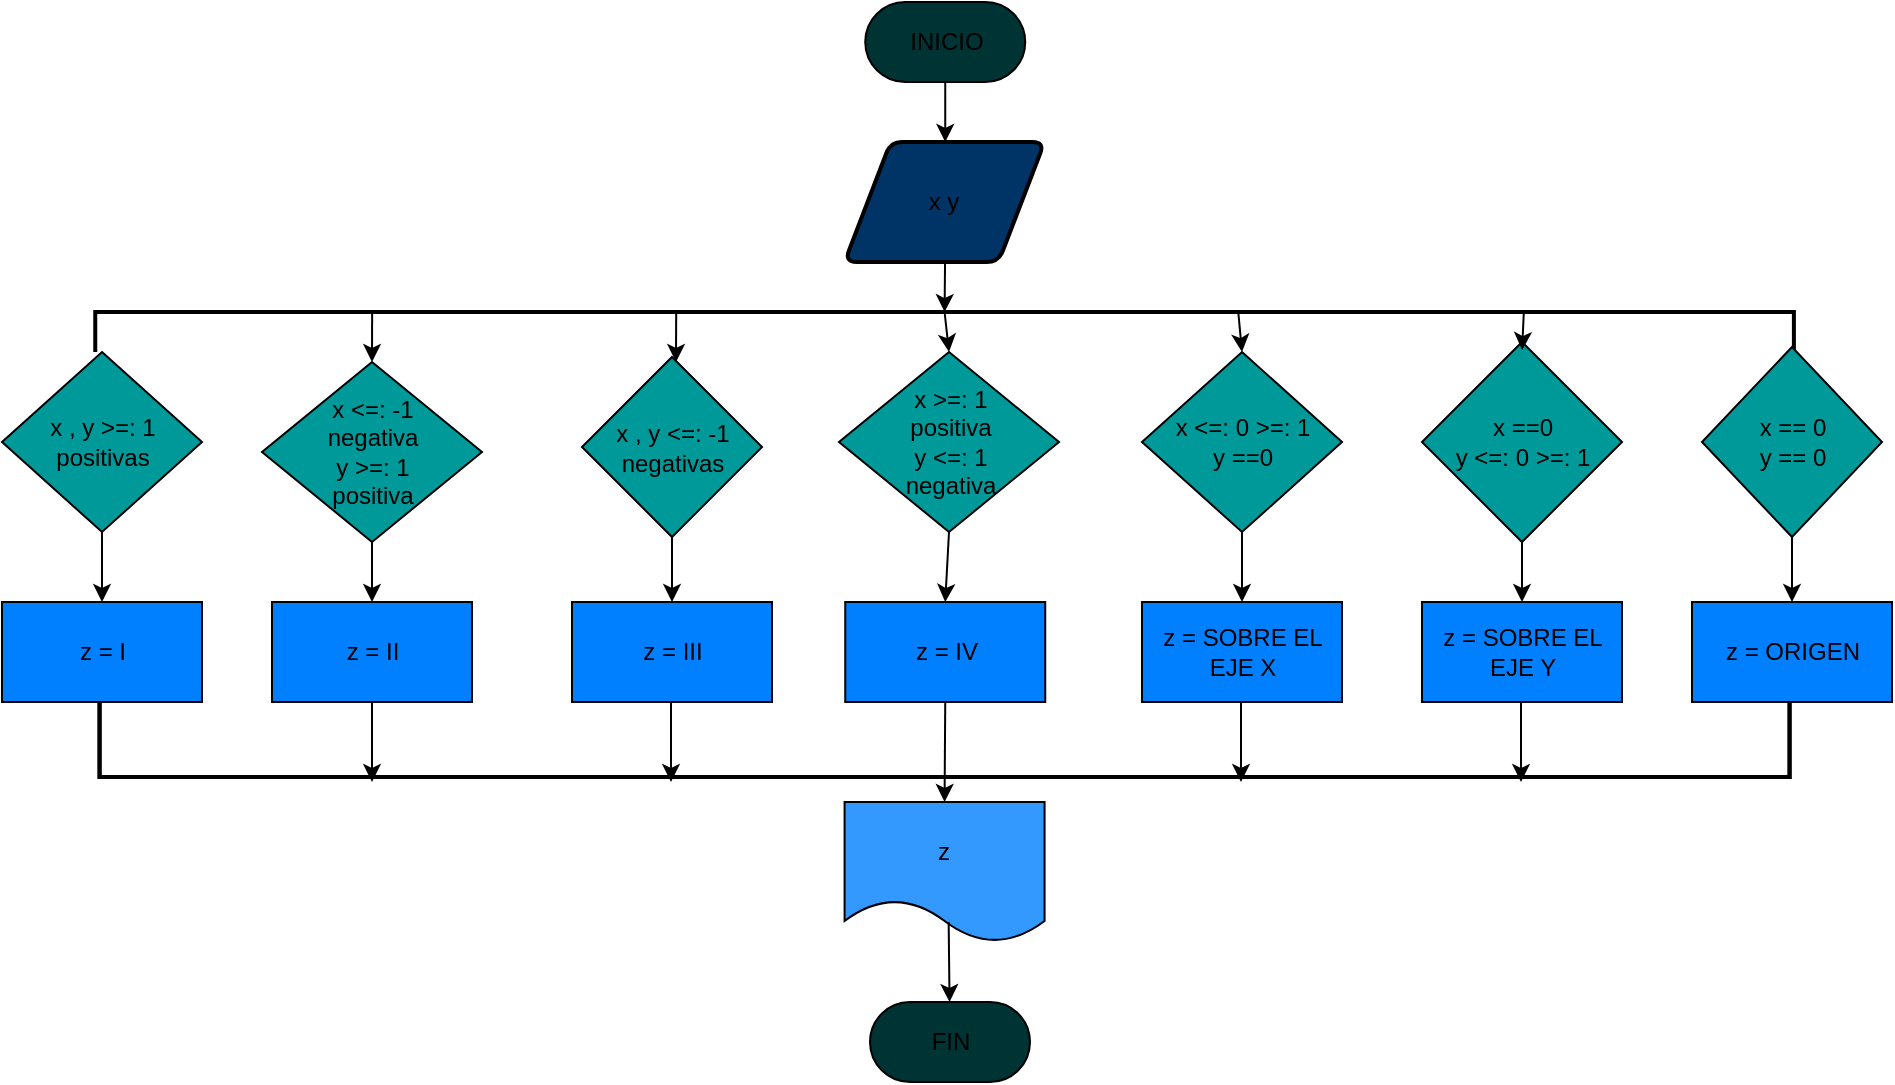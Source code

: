 <mxfile>
    <diagram id="QoUaugS-agS9BkGi2WX4" name="Página-1">
        <mxGraphModel dx="1633" dy="470" grid="1" gridSize="10" guides="1" tooltips="1" connect="1" arrows="1" fold="1" page="1" pageScale="1" pageWidth="827" pageHeight="1169" math="0" shadow="0">
            <root>
                <mxCell id="0"/>
                <mxCell id="1" parent="0"/>
                <mxCell id="4" style="edgeStyle=none;html=1;exitX=0.5;exitY=0.5;exitDx=0;exitDy=15;exitPerimeter=0;entryX=0.5;entryY=0;entryDx=0;entryDy=0;" edge="1" parent="1" source="2">
                    <mxGeometry relative="1" as="geometry">
                        <mxPoint x="411.62" y="90" as="targetPoint"/>
                    </mxGeometry>
                </mxCell>
                <mxCell id="2" value="INICIO" style="html=1;dashed=0;whitespace=wrap;shape=mxgraph.dfd.start;fillColor=#003333;" vertex="1" parent="1">
                    <mxGeometry x="371.62" y="20" width="80" height="40" as="geometry"/>
                </mxCell>
                <mxCell id="15" style="edgeStyle=none;html=1;exitX=0.5;exitY=1;exitDx=0;exitDy=0;entryX=0;entryY=0.5;entryDx=0;entryDy=0;entryPerimeter=0;" edge="1" parent="1" target="12">
                    <mxGeometry relative="1" as="geometry">
                        <mxPoint x="411.62" y="140" as="sourcePoint"/>
                    </mxGeometry>
                </mxCell>
                <mxCell id="47" style="edgeStyle=none;html=1;exitX=0.5;exitY=1;exitDx=0;exitDy=0;entryX=0.5;entryY=0;entryDx=0;entryDy=0;" edge="1" parent="1" source="5" target="32">
                    <mxGeometry relative="1" as="geometry"/>
                </mxCell>
                <mxCell id="48" style="edgeStyle=none;html=1;exitX=0.5;exitY=1;exitDx=0;exitDy=0;entryX=0.5;entryY=0;entryDx=0;entryDy=0;" edge="1" parent="1" source="6" target="33">
                    <mxGeometry relative="1" as="geometry"/>
                </mxCell>
                <mxCell id="6" value="x &amp;lt;=: -1 &lt;br&gt;negativa&lt;br&gt;y &amp;gt;=: 1 &lt;br&gt;positiva" style="shape=rhombus;html=1;dashed=0;whitespace=wrap;perimeter=rhombusPerimeter;fillColor=#009999;" vertex="1" parent="1">
                    <mxGeometry x="70" y="200" width="110" height="90" as="geometry"/>
                </mxCell>
                <mxCell id="49" style="edgeStyle=none;html=1;exitX=0.5;exitY=1;exitDx=0;exitDy=0;entryX=0.5;entryY=0;entryDx=0;entryDy=0;" edge="1" parent="1" source="7" target="34">
                    <mxGeometry relative="1" as="geometry"/>
                </mxCell>
                <mxCell id="7" value="x , y &amp;lt;=: -1&lt;br&gt;negativas" style="shape=rhombus;html=1;dashed=0;whitespace=wrap;perimeter=rhombusPerimeter;fillColor=#009999;" vertex="1" parent="1">
                    <mxGeometry x="230" y="197.5" width="90" height="90" as="geometry"/>
                </mxCell>
                <mxCell id="50" style="edgeStyle=none;html=1;exitX=0.5;exitY=1;exitDx=0;exitDy=0;entryX=0.5;entryY=0;entryDx=0;entryDy=0;" edge="1" parent="1" source="8" target="35">
                    <mxGeometry relative="1" as="geometry"/>
                </mxCell>
                <mxCell id="8" value="x &amp;gt;=: 1 &lt;br&gt;positiva&lt;br&gt;y &amp;lt;=: 1 &lt;br&gt;negativa" style="shape=rhombus;html=1;dashed=0;whitespace=wrap;perimeter=rhombusPerimeter;fillColor=#009999;" vertex="1" parent="1">
                    <mxGeometry x="358.5" y="195" width="110" height="90" as="geometry"/>
                </mxCell>
                <mxCell id="51" style="edgeStyle=none;html=1;exitX=0.5;exitY=1;exitDx=0;exitDy=0;entryX=0.5;entryY=0;entryDx=0;entryDy=0;" edge="1" parent="1" source="9" target="37">
                    <mxGeometry relative="1" as="geometry"/>
                </mxCell>
                <mxCell id="9" value="x &amp;lt;=: 0 &amp;gt;=: 1&lt;br&gt;y ==0" style="shape=rhombus;html=1;dashed=0;whitespace=wrap;perimeter=rhombusPerimeter;fillColor=#009999;" vertex="1" parent="1">
                    <mxGeometry x="510" y="195" width="100" height="90" as="geometry"/>
                </mxCell>
                <mxCell id="52" style="edgeStyle=none;html=1;exitX=0.5;exitY=1;exitDx=0;exitDy=0;entryX=0.5;entryY=0;entryDx=0;entryDy=0;" edge="1" parent="1" source="10" target="38">
                    <mxGeometry relative="1" as="geometry"/>
                </mxCell>
                <mxCell id="10" value="x ==0&lt;br&gt;y &amp;lt;=: 0 &amp;gt;=: 1" style="shape=rhombus;html=1;dashed=0;whitespace=wrap;perimeter=rhombusPerimeter;fillColor=#009999;" vertex="1" parent="1">
                    <mxGeometry x="650" y="190" width="100" height="100" as="geometry"/>
                </mxCell>
                <mxCell id="12" value="" style="strokeWidth=2;html=1;shape=mxgraph.flowchart.annotation_1;align=left;pointerEvents=1;rotation=90;" vertex="1" parent="1">
                    <mxGeometry x="401.29" y="-239.66" width="20" height="849.33" as="geometry"/>
                </mxCell>
                <mxCell id="53" style="edgeStyle=none;html=1;exitX=0.5;exitY=1;exitDx=0;exitDy=0;entryX=0.5;entryY=0;entryDx=0;entryDy=0;" edge="1" parent="1" source="20" target="39">
                    <mxGeometry relative="1" as="geometry"/>
                </mxCell>
                <mxCell id="20" value="x == 0&lt;br&gt;y == 0" style="shape=rhombus;html=1;dashed=0;whitespace=wrap;perimeter=rhombusPerimeter;fillColor=#009999;" vertex="1" parent="1">
                    <mxGeometry x="790" y="192.5" width="90" height="95" as="geometry"/>
                </mxCell>
                <mxCell id="24" value="" style="endArrow=classic;html=1;exitX=0;exitY=0.837;exitDx=0;exitDy=0;exitPerimeter=0;" edge="1" parent="1" source="12">
                    <mxGeometry width="50" height="50" relative="1" as="geometry">
                        <mxPoint x="128" y="170" as="sourcePoint"/>
                        <mxPoint x="125" y="200" as="targetPoint"/>
                    </mxGeometry>
                </mxCell>
                <mxCell id="25" value="" style="endArrow=classic;html=1;exitX=0;exitY=0.658;exitDx=0;exitDy=0;exitPerimeter=0;" edge="1" parent="1" source="12">
                    <mxGeometry width="50" height="50" relative="1" as="geometry">
                        <mxPoint x="135.066" y="185.005" as="sourcePoint"/>
                        <mxPoint x="277" y="200" as="targetPoint"/>
                    </mxGeometry>
                </mxCell>
                <mxCell id="26" value="" style="endArrow=classic;html=1;exitX=0;exitY=0.5;exitDx=0;exitDy=0;exitPerimeter=0;entryX=0.5;entryY=0;entryDx=0;entryDy=0;" edge="1" parent="1" source="12" target="8">
                    <mxGeometry width="50" height="50" relative="1" as="geometry">
                        <mxPoint x="145.066" y="195.005" as="sourcePoint"/>
                        <mxPoint x="145" y="220" as="targetPoint"/>
                    </mxGeometry>
                </mxCell>
                <mxCell id="27" value="" style="endArrow=classic;html=1;exitX=0.05;exitY=0.327;exitDx=0;exitDy=0;exitPerimeter=0;entryX=0.5;entryY=0;entryDx=0;entryDy=0;" edge="1" parent="1" source="12" target="9">
                    <mxGeometry width="50" height="50" relative="1" as="geometry">
                        <mxPoint x="155.066" y="205.005" as="sourcePoint"/>
                        <mxPoint x="155" y="230" as="targetPoint"/>
                    </mxGeometry>
                </mxCell>
                <mxCell id="29" value="" style="endArrow=classic;html=1;exitX=0;exitY=0.159;exitDx=0;exitDy=0;exitPerimeter=0;entryX=0.95;entryY=0.16;entryDx=0;entryDy=0;entryPerimeter=0;" edge="1" parent="1" source="12" target="12">
                    <mxGeometry width="50" height="50" relative="1" as="geometry">
                        <mxPoint x="578.224" y="196.005" as="sourcePoint"/>
                        <mxPoint x="580" y="215" as="targetPoint"/>
                    </mxGeometry>
                </mxCell>
                <mxCell id="31" value="x y" style="shape=parallelogram;html=1;strokeWidth=2;perimeter=parallelogramPerimeter;whiteSpace=wrap;rounded=1;arcSize=12;size=0.23;fillColor=#003366;" vertex="1" parent="1">
                    <mxGeometry x="361.29" y="90" width="100" height="60" as="geometry"/>
                </mxCell>
                <mxCell id="56" style="edgeStyle=none;html=1;exitX=0.5;exitY=1;exitDx=0;exitDy=0;" edge="1" parent="1" source="33">
                    <mxGeometry relative="1" as="geometry">
                        <mxPoint x="125" y="410" as="targetPoint"/>
                    </mxGeometry>
                </mxCell>
                <mxCell id="33" value="z = II" style="html=1;dashed=0;whitespace=wrap;fillColor=#007FFF;" vertex="1" parent="1">
                    <mxGeometry x="75" y="320" width="100" height="50" as="geometry"/>
                </mxCell>
                <mxCell id="34" value="z = III" style="html=1;dashed=0;whitespace=wrap;fillColor=#007FFF;" vertex="1" parent="1">
                    <mxGeometry x="225" y="320" width="100" height="50" as="geometry"/>
                </mxCell>
                <mxCell id="46" style="edgeStyle=none;html=1;exitX=0.5;exitY=1;exitDx=0;exitDy=0;entryX=0.5;entryY=0;entryDx=0;entryDy=0;" edge="1" parent="1" source="35" target="40">
                    <mxGeometry relative="1" as="geometry"/>
                </mxCell>
                <mxCell id="35" value="z = IV" style="html=1;dashed=0;whitespace=wrap;fillColor=#007FFF;" vertex="1" parent="1">
                    <mxGeometry x="361.62" y="320" width="100" height="50" as="geometry"/>
                </mxCell>
                <mxCell id="37" value="z = SOBRE EL&lt;span style=&quot;color: rgba(0 , 0 , 0 , 0) ; font-family: monospace ; font-size: 0px&quot;&gt;%3CmxGraphModel%3E%3Croot%3E%3CmxCell%20id%3D%220%22%2F%3E%3CmxCell%20id%3D%221%22%20parent%3D%220%22%2F%3E%3CmxCell%20id%3D%222%22%20value%3D%22z%20%3D%20IV%22%20style%3D%22html%3D1%3Bdashed%3D0%3Bwhitespace%3Dwrap%3B%22%20vertex%3D%221%22%20parent%3D%221%22%3E%3CmxGeometry%20x%3D%22364%22%20y%3D%22320%22%20width%3D%22100%22%20height%3D%2250%22%20as%3D%22geometry%22%2F%3E%3C%2FmxCell%3E%3C%2Froot%3E%3C%2FmxGraphModel%3E&lt;/span&gt;&lt;br&gt;EJE X" style="html=1;dashed=0;whitespace=wrap;fillColor=#007FFF;" vertex="1" parent="1">
                    <mxGeometry x="510" y="320" width="100" height="50" as="geometry"/>
                </mxCell>
                <mxCell id="38" value="z = SOBRE EL&lt;span style=&quot;color: rgba(0 , 0 , 0 , 0) ; font-family: monospace ; font-size: 0px&quot;&gt;%3CmxGraphModel%3E%3Croot%3E%3CmxCell%20id%3D%220%22%2F%3E%3CmxCell%20id%3D%221%22%20parent%3D%220%22%2F%3E%3CmxCell%20id%3D%222%22%20value%3D%22z%20%3D%20IV%22%20style%3D%22html%3D1%3Bdashed%3D0%3Bwhitespace%3Dwrap%3B%22%20vertex%3D%221%22%20parent%3D%221%22%3E%3CmxGeometry%20x%3D%22364%22%20y%3D%22320%22%20width%3D%22100%22%20height%3D%2250%22%20as%3D%22geometry%22%2F%3E%3C%2FmxCell%3E%3C%2Froot%3E%3C%2FmxGraphModel%3E&lt;/span&gt;&lt;br&gt;EJE Y" style="html=1;dashed=0;whitespace=wrap;fillColor=#007FFF;" vertex="1" parent="1">
                    <mxGeometry x="650" y="320" width="100" height="50" as="geometry"/>
                </mxCell>
                <mxCell id="40" value="z" style="shape=document;whiteSpace=wrap;html=1;boundedLbl=1;dashed=0;flipH=1;fillColor=#3399FF;" vertex="1" parent="1">
                    <mxGeometry x="361.29" y="420" width="100" height="70" as="geometry"/>
                </mxCell>
                <mxCell id="41" value="FIN" style="html=1;dashed=0;whitespace=wrap;shape=mxgraph.dfd.start;fillColor=#003333;" vertex="1" parent="1">
                    <mxGeometry x="374" y="520" width="80" height="40" as="geometry"/>
                </mxCell>
                <mxCell id="42" style="edgeStyle=none;html=1;exitX=0.5;exitY=1;exitDx=0;exitDy=0;" edge="1" parent="1" target="41">
                    <mxGeometry relative="1" as="geometry">
                        <mxPoint x="413.33" y="480" as="sourcePoint"/>
                        <mxPoint x="413.0" y="515.005" as="targetPoint"/>
                    </mxGeometry>
                </mxCell>
                <mxCell id="44" value="" style="strokeWidth=2;html=1;shape=mxgraph.flowchart.annotation_1;align=left;pointerEvents=1;rotation=-90;" vertex="1" parent="1">
                    <mxGeometry x="386.29" y="-40" width="50" height="845" as="geometry"/>
                </mxCell>
                <mxCell id="32" value="z = I" style="html=1;dashed=0;whitespace=wrap;" vertex="1" parent="1">
                    <mxGeometry x="-60" y="320" width="100" height="50" as="geometry"/>
                </mxCell>
                <mxCell id="57" style="edgeStyle=none;html=1;exitX=0.5;exitY=1;exitDx=0;exitDy=0;" edge="1" parent="1">
                    <mxGeometry relative="1" as="geometry">
                        <mxPoint x="274.5" y="410" as="targetPoint"/>
                        <mxPoint x="274.5" y="370" as="sourcePoint"/>
                    </mxGeometry>
                </mxCell>
                <mxCell id="58" style="edgeStyle=none;html=1;exitX=0.5;exitY=1;exitDx=0;exitDy=0;" edge="1" parent="1">
                    <mxGeometry relative="1" as="geometry">
                        <mxPoint x="559.5" y="410" as="targetPoint"/>
                        <mxPoint x="559.5" y="370" as="sourcePoint"/>
                    </mxGeometry>
                </mxCell>
                <mxCell id="59" style="edgeStyle=none;html=1;exitX=0.5;exitY=1;exitDx=0;exitDy=0;" edge="1" parent="1">
                    <mxGeometry relative="1" as="geometry">
                        <mxPoint x="699.5" y="410" as="targetPoint"/>
                        <mxPoint x="699.5" y="370" as="sourcePoint"/>
                    </mxGeometry>
                </mxCell>
                <mxCell id="5" value="x , y &amp;gt;=: 1&lt;br&gt;positivas" style="shape=rhombus;html=1;dashed=0;whitespace=wrap;perimeter=rhombusPerimeter;fillColor=#009999;" vertex="1" parent="1">
                    <mxGeometry x="-60" y="195" width="100" height="90" as="geometry"/>
                </mxCell>
                <mxCell id="61" value="" style="strokeWidth=2;html=1;shape=mxgraph.flowchart.annotation_1;align=left;pointerEvents=1;rotation=-90;" vertex="1" parent="1">
                    <mxGeometry x="386.29" y="-40" width="50" height="845" as="geometry"/>
                </mxCell>
                <mxCell id="60" value="z = I" style="html=1;dashed=0;whitespace=wrap;fillColor=#007FFF;" vertex="1" parent="1">
                    <mxGeometry x="-60" y="320" width="100" height="50" as="geometry"/>
                </mxCell>
                <mxCell id="39" value="z = ORIGEN&lt;span style=&quot;color: rgba(0 , 0 , 0 , 0) ; font-family: monospace ; font-size: 0px&quot;&gt;%3CmxGraphModel%3E%3Croot%3E%3CmxCell%20id%3D%220%22%2F%3E%3CmxCell%20id%3D%221%22%20parent%3D%220%22%2F%3E%3CmxCell%20id%3D%222%22%20value%3D%22z%20%3D%20IV%22%20style%3D%22html%3D1%3Bdashed%3D0%3Bwhitespace%3Dwrap%3B%22%20vertex%3D%221%22%20parent%3D%221%22%3E%3CmxGeometry%20x%3D%22364%22%20y%3D%22320%22%20width%3D%22100%22%20height%3D%2250%22%20as%3D%22geometry%22%2F%3E%3C%2FmxCell%3E%3C%2Froot%3E%3C%2FmxGraphModel&lt;/span&gt;" style="html=1;dashed=0;whitespace=wrap;fillColor=#007FFF;" vertex="1" parent="1">
                    <mxGeometry x="785" y="320" width="100" height="50" as="geometry"/>
                </mxCell>
            </root>
        </mxGraphModel>
    </diagram>
</mxfile>